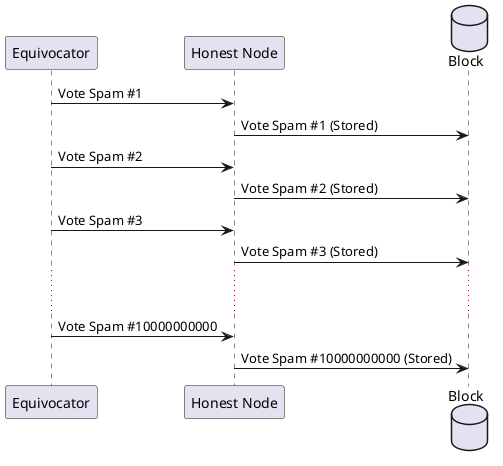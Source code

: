 /' -*- mode: plantuml; -*- '/

@startuml

participant Equivocator
participant Node as "Honest Node"
database Block

Equivocator -> Node: Vote Spam #1
Node -> Block: Vote Spam #1 (Stored)

Equivocator -> Node: Vote Spam #2
Node -> Block: Vote Spam #2 (Stored)

Equivocator -> Node: Vote Spam #3
Node -> Block: Vote Spam #3 (Stored)

... ...

Equivocator -> Node: Vote Spam #10000000000
Node -> Block: Vote Spam #10000000000 (Stored)

@enduml

/' Local Variables: '/
/' plantuml-output-type: png '/
/' End: '/
